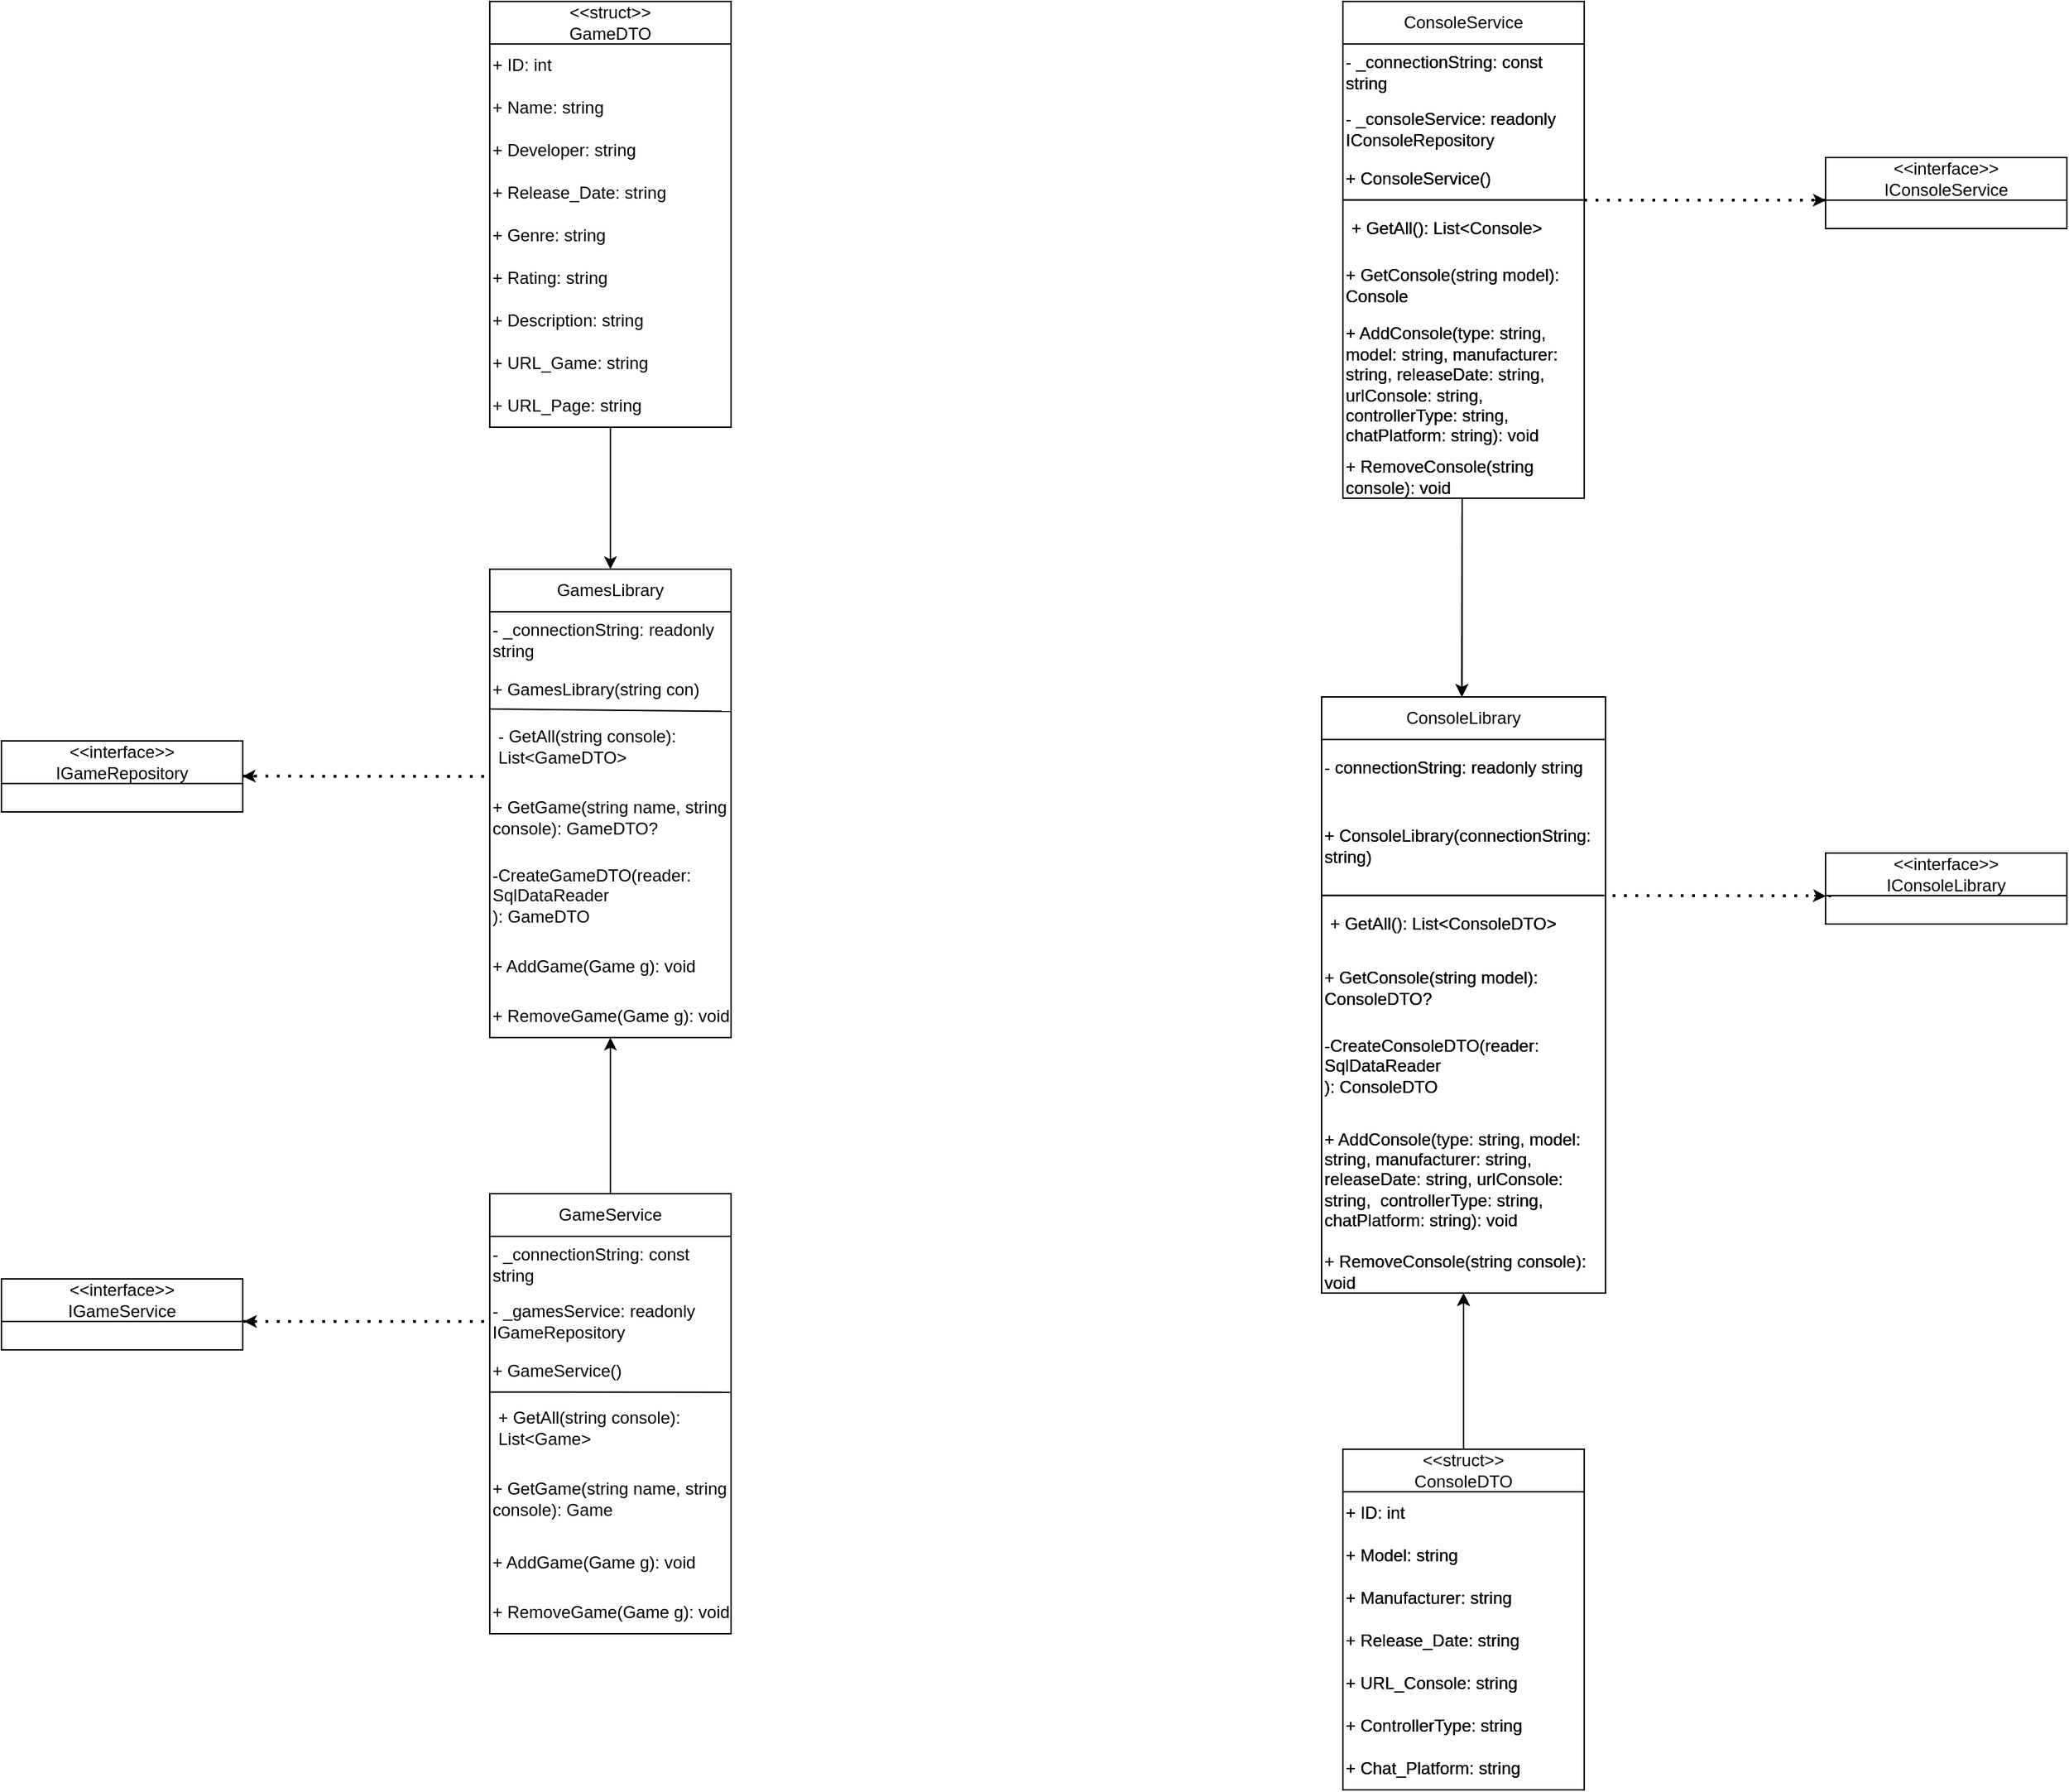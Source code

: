 <mxfile version="21.1.4" type="device">
  <diagram id="C5RBs43oDa-KdzZeNtuy" name="Page-1">
    <mxGraphModel dx="4093" dy="2701" grid="1" gridSize="10" guides="1" tooltips="1" connect="1" arrows="1" fold="1" page="1" pageScale="1" pageWidth="827" pageHeight="1169" math="0" shadow="0">
      <root>
        <mxCell id="WIyWlLk6GJQsqaUBKTNV-0" />
        <mxCell id="WIyWlLk6GJQsqaUBKTNV-1" parent="WIyWlLk6GJQsqaUBKTNV-0" />
        <mxCell id="LSPWSXQBOcd98Ju-pocV-0" value="GameService" style="swimlane;fontStyle=0;childLayout=stackLayout;horizontal=1;startSize=30;horizontalStack=0;resizeParent=1;resizeParentMax=0;resizeLast=0;collapsible=1;marginBottom=0;whiteSpace=wrap;html=1;" vertex="1" parent="WIyWlLk6GJQsqaUBKTNV-1">
          <mxGeometry x="-336" y="20" width="170" height="310" as="geometry" />
        </mxCell>
        <mxCell id="LSPWSXQBOcd98Ju-pocV-1" value="- _connectionString: const string" style="text;html=1;strokeColor=none;fillColor=none;align=left;verticalAlign=middle;whiteSpace=wrap;rounded=0;" vertex="1" parent="LSPWSXQBOcd98Ju-pocV-0">
          <mxGeometry y="30" width="170" height="40" as="geometry" />
        </mxCell>
        <mxCell id="LSPWSXQBOcd98Ju-pocV-2" value="- _gamesService: readonly IGameRepository" style="text;html=1;strokeColor=none;fillColor=none;align=left;verticalAlign=middle;whiteSpace=wrap;rounded=0;" vertex="1" parent="LSPWSXQBOcd98Ju-pocV-0">
          <mxGeometry y="70" width="170" height="40" as="geometry" />
        </mxCell>
        <mxCell id="LSPWSXQBOcd98Ju-pocV-3" value="+ GameService()" style="text;html=1;strokeColor=none;fillColor=none;align=left;verticalAlign=middle;whiteSpace=wrap;rounded=0;" vertex="1" parent="LSPWSXQBOcd98Ju-pocV-0">
          <mxGeometry y="110" width="170" height="30" as="geometry" />
        </mxCell>
        <mxCell id="LSPWSXQBOcd98Ju-pocV-4" value="" style="endArrow=none;html=1;rounded=0;entryX=0.996;entryY=-0.003;entryDx=0;entryDy=0;entryPerimeter=0;exitX=0.001;exitY=-0.004;exitDx=0;exitDy=0;exitPerimeter=0;" edge="1" parent="LSPWSXQBOcd98Ju-pocV-0" source="LSPWSXQBOcd98Ju-pocV-5" target="LSPWSXQBOcd98Ju-pocV-5">
          <mxGeometry width="50" height="50" relative="1" as="geometry">
            <mxPoint x="-4" y="190" as="sourcePoint" />
            <mxPoint x="46" y="140" as="targetPoint" />
          </mxGeometry>
        </mxCell>
        <mxCell id="LSPWSXQBOcd98Ju-pocV-5" value="+ GetAll(string console): List&amp;lt;Game&amp;gt;" style="text;strokeColor=none;fillColor=none;align=left;verticalAlign=middle;spacingLeft=4;spacingRight=4;overflow=hidden;points=[[0,0.5],[1,0.5]];portConstraint=eastwest;rotatable=0;whiteSpace=wrap;html=1;" vertex="1" parent="LSPWSXQBOcd98Ju-pocV-0">
          <mxGeometry y="140" width="170" height="50" as="geometry" />
        </mxCell>
        <mxCell id="LSPWSXQBOcd98Ju-pocV-6" value="+ GetGame(string name, string console): Game" style="text;html=1;strokeColor=none;fillColor=none;align=left;verticalAlign=middle;whiteSpace=wrap;rounded=0;" vertex="1" parent="LSPWSXQBOcd98Ju-pocV-0">
          <mxGeometry y="190" width="170" height="50" as="geometry" />
        </mxCell>
        <mxCell id="LSPWSXQBOcd98Ju-pocV-7" value="+ AddGame(Game g): void" style="text;html=1;strokeColor=none;fillColor=none;align=left;verticalAlign=middle;whiteSpace=wrap;rounded=0;" vertex="1" parent="LSPWSXQBOcd98Ju-pocV-0">
          <mxGeometry y="240" width="170" height="40" as="geometry" />
        </mxCell>
        <mxCell id="LSPWSXQBOcd98Ju-pocV-8" value="+ RemoveGame(Game g): void" style="text;html=1;strokeColor=none;fillColor=none;align=left;verticalAlign=middle;whiteSpace=wrap;rounded=0;" vertex="1" parent="LSPWSXQBOcd98Ju-pocV-0">
          <mxGeometry y="280" width="170" height="30" as="geometry" />
        </mxCell>
        <mxCell id="LSPWSXQBOcd98Ju-pocV-9" value="" style="endArrow=none;dashed=1;html=1;dashPattern=1 3;strokeWidth=2;rounded=0;" edge="1" parent="WIyWlLk6GJQsqaUBKTNV-1">
          <mxGeometry width="50" height="50" relative="1" as="geometry">
            <mxPoint x="-510" y="110" as="sourcePoint" />
            <mxPoint x="-340" y="110" as="targetPoint" />
          </mxGeometry>
        </mxCell>
        <mxCell id="LSPWSXQBOcd98Ju-pocV-10" value="&amp;lt;&amp;lt;interface&amp;gt;&amp;gt;&lt;br&gt;IGameService" style="swimlane;fontStyle=0;childLayout=stackLayout;horizontal=1;startSize=30;horizontalStack=0;resizeParent=1;resizeParentMax=0;resizeLast=0;collapsible=1;marginBottom=0;whiteSpace=wrap;html=1;" vertex="1" parent="WIyWlLk6GJQsqaUBKTNV-1">
          <mxGeometry x="-680" y="80" width="170" height="50" as="geometry" />
        </mxCell>
        <mxCell id="LSPWSXQBOcd98Ju-pocV-11" value="" style="endArrow=classic;html=1;rounded=0;entryX=1.005;entryY=0.6;entryDx=0;entryDy=0;entryPerimeter=0;" edge="1" parent="WIyWlLk6GJQsqaUBKTNV-1" target="LSPWSXQBOcd98Ju-pocV-10">
          <mxGeometry width="50" height="50" relative="1" as="geometry">
            <mxPoint x="-500" y="110" as="sourcePoint" />
            <mxPoint x="-430" y="110" as="targetPoint" />
          </mxGeometry>
        </mxCell>
        <mxCell id="LSPWSXQBOcd98Ju-pocV-12" value="GamesLibrary" style="swimlane;fontStyle=0;childLayout=stackLayout;horizontal=1;startSize=30;horizontalStack=0;resizeParent=1;resizeParentMax=0;resizeLast=0;collapsible=1;marginBottom=0;whiteSpace=wrap;html=1;" vertex="1" parent="WIyWlLk6GJQsqaUBKTNV-1">
          <mxGeometry x="-336" y="-420" width="170" height="330" as="geometry" />
        </mxCell>
        <mxCell id="LSPWSXQBOcd98Ju-pocV-13" value="- _connectionString: readonly string" style="text;html=1;strokeColor=none;fillColor=none;align=left;verticalAlign=middle;whiteSpace=wrap;rounded=0;" vertex="1" parent="LSPWSXQBOcd98Ju-pocV-12">
          <mxGeometry y="30" width="170" height="40" as="geometry" />
        </mxCell>
        <mxCell id="LSPWSXQBOcd98Ju-pocV-14" value="+ GamesLibrary(string con)" style="text;html=1;strokeColor=none;fillColor=none;align=left;verticalAlign=middle;whiteSpace=wrap;rounded=0;" vertex="1" parent="LSPWSXQBOcd98Ju-pocV-12">
          <mxGeometry y="70" width="170" height="30" as="geometry" />
        </mxCell>
        <mxCell id="LSPWSXQBOcd98Ju-pocV-15" value="- GetAll(string console): List&amp;lt;GameDTO&amp;gt;" style="text;strokeColor=none;fillColor=none;align=left;verticalAlign=middle;spacingLeft=4;spacingRight=4;overflow=hidden;points=[[0,0.5],[1,0.5]];portConstraint=eastwest;rotatable=0;whiteSpace=wrap;html=1;" vertex="1" parent="LSPWSXQBOcd98Ju-pocV-12">
          <mxGeometry y="100" width="170" height="50" as="geometry" />
        </mxCell>
        <mxCell id="LSPWSXQBOcd98Ju-pocV-16" value="+ GetGame(string name, string console): GameDTO?" style="text;html=1;strokeColor=none;fillColor=none;align=left;verticalAlign=middle;whiteSpace=wrap;rounded=0;" vertex="1" parent="LSPWSXQBOcd98Ju-pocV-12">
          <mxGeometry y="150" width="170" height="50" as="geometry" />
        </mxCell>
        <mxCell id="LSPWSXQBOcd98Ju-pocV-17" value="-CreateGameDTO(reader: SqlDataReader&lt;br&gt;): GameDTO" style="text;html=1;strokeColor=none;fillColor=none;align=left;verticalAlign=middle;whiteSpace=wrap;rounded=0;" vertex="1" parent="LSPWSXQBOcd98Ju-pocV-12">
          <mxGeometry y="200" width="170" height="60" as="geometry" />
        </mxCell>
        <mxCell id="LSPWSXQBOcd98Ju-pocV-18" value="+ AddGame(Game g): void" style="text;html=1;strokeColor=none;fillColor=none;align=left;verticalAlign=middle;whiteSpace=wrap;rounded=0;" vertex="1" parent="LSPWSXQBOcd98Ju-pocV-12">
          <mxGeometry y="260" width="170" height="40" as="geometry" />
        </mxCell>
        <mxCell id="LSPWSXQBOcd98Ju-pocV-19" value="+ RemoveGame(Game g): void" style="text;html=1;strokeColor=none;fillColor=none;align=left;verticalAlign=middle;whiteSpace=wrap;rounded=0;" vertex="1" parent="LSPWSXQBOcd98Ju-pocV-12">
          <mxGeometry y="300" width="170" height="30" as="geometry" />
        </mxCell>
        <mxCell id="LSPWSXQBOcd98Ju-pocV-20" value="" style="endArrow=none;html=1;rounded=0;exitX=-0.002;exitY=-0.03;exitDx=0;exitDy=0;exitPerimeter=0;entryX=1.003;entryY=0.003;entryDx=0;entryDy=0;entryPerimeter=0;" edge="1" parent="LSPWSXQBOcd98Ju-pocV-12" source="LSPWSXQBOcd98Ju-pocV-15" target="LSPWSXQBOcd98Ju-pocV-15">
          <mxGeometry width="50" height="50" relative="1" as="geometry">
            <mxPoint x="-54" y="401" as="sourcePoint" />
            <mxPoint x="-4" y="351" as="targetPoint" />
          </mxGeometry>
        </mxCell>
        <mxCell id="LSPWSXQBOcd98Ju-pocV-21" value="" style="endArrow=classic;html=1;rounded=0;exitX=0.5;exitY=0;exitDx=0;exitDy=0;entryX=0.5;entryY=1;entryDx=0;entryDy=0;" edge="1" parent="WIyWlLk6GJQsqaUBKTNV-1" source="LSPWSXQBOcd98Ju-pocV-0" target="LSPWSXQBOcd98Ju-pocV-19">
          <mxGeometry width="50" height="50" relative="1" as="geometry">
            <mxPoint x="-190" y="40" as="sourcePoint" />
            <mxPoint x="-140" y="-10" as="targetPoint" />
          </mxGeometry>
        </mxCell>
        <mxCell id="LSPWSXQBOcd98Ju-pocV-22" value="&amp;lt;&amp;lt;interface&amp;gt;&amp;gt;&lt;br&gt;IGameRepository" style="swimlane;fontStyle=0;childLayout=stackLayout;horizontal=1;startSize=30;horizontalStack=0;resizeParent=1;resizeParentMax=0;resizeLast=0;collapsible=1;marginBottom=0;whiteSpace=wrap;html=1;" vertex="1" parent="WIyWlLk6GJQsqaUBKTNV-1">
          <mxGeometry x="-680" y="-299" width="170" height="50" as="geometry" />
        </mxCell>
        <mxCell id="LSPWSXQBOcd98Ju-pocV-23" value="" style="endArrow=none;dashed=1;html=1;dashPattern=1 3;strokeWidth=2;rounded=0;" edge="1" parent="WIyWlLk6GJQsqaUBKTNV-1">
          <mxGeometry width="50" height="50" relative="1" as="geometry">
            <mxPoint x="-510" y="-274.24" as="sourcePoint" />
            <mxPoint x="-340" y="-274" as="targetPoint" />
          </mxGeometry>
        </mxCell>
        <mxCell id="LSPWSXQBOcd98Ju-pocV-24" value="" style="endArrow=classic;html=1;rounded=0;entryX=1;entryY=0.5;entryDx=0;entryDy=0;" edge="1" parent="WIyWlLk6GJQsqaUBKTNV-1" target="LSPWSXQBOcd98Ju-pocV-22">
          <mxGeometry width="50" height="50" relative="1" as="geometry">
            <mxPoint x="-500" y="-274.24" as="sourcePoint" />
            <mxPoint x="-509" y="-274.24" as="targetPoint" />
          </mxGeometry>
        </mxCell>
        <mxCell id="LSPWSXQBOcd98Ju-pocV-25" value="" style="endArrow=classic;html=1;rounded=0;entryX=0.5;entryY=0;entryDx=0;entryDy=0;exitX=0.5;exitY=1;exitDx=0;exitDy=0;" edge="1" parent="WIyWlLk6GJQsqaUBKTNV-1" source="LSPWSXQBOcd98Ju-pocV-35" target="LSPWSXQBOcd98Ju-pocV-12">
          <mxGeometry width="50" height="50" relative="1" as="geometry">
            <mxPoint x="-251" y="-520" as="sourcePoint" />
            <mxPoint x="-360" y="-440" as="targetPoint" />
          </mxGeometry>
        </mxCell>
        <mxCell id="LSPWSXQBOcd98Ju-pocV-26" value="&amp;lt;&amp;lt;struct&amp;gt;&amp;gt;&lt;br&gt;GameDTO" style="swimlane;fontStyle=0;childLayout=stackLayout;horizontal=1;startSize=30;horizontalStack=0;resizeParent=1;resizeParentMax=0;resizeLast=0;collapsible=1;marginBottom=0;whiteSpace=wrap;html=1;" vertex="1" parent="WIyWlLk6GJQsqaUBKTNV-1">
          <mxGeometry x="-336" y="-820" width="170" height="300" as="geometry" />
        </mxCell>
        <mxCell id="LSPWSXQBOcd98Ju-pocV-27" value="+ ID: int" style="text;html=1;strokeColor=none;fillColor=none;align=left;verticalAlign=middle;whiteSpace=wrap;rounded=0;" vertex="1" parent="LSPWSXQBOcd98Ju-pocV-26">
          <mxGeometry y="30" width="170" height="30" as="geometry" />
        </mxCell>
        <mxCell id="LSPWSXQBOcd98Ju-pocV-28" value="+ Name: string" style="text;html=1;strokeColor=none;fillColor=none;align=left;verticalAlign=middle;whiteSpace=wrap;rounded=0;" vertex="1" parent="LSPWSXQBOcd98Ju-pocV-26">
          <mxGeometry y="60" width="170" height="30" as="geometry" />
        </mxCell>
        <mxCell id="LSPWSXQBOcd98Ju-pocV-29" value="+ Developer: string" style="text;html=1;strokeColor=none;fillColor=none;align=left;verticalAlign=middle;whiteSpace=wrap;rounded=0;" vertex="1" parent="LSPWSXQBOcd98Ju-pocV-26">
          <mxGeometry y="90" width="170" height="30" as="geometry" />
        </mxCell>
        <mxCell id="LSPWSXQBOcd98Ju-pocV-30" value="+ Release_Date: string" style="text;html=1;strokeColor=none;fillColor=none;align=left;verticalAlign=middle;whiteSpace=wrap;rounded=0;" vertex="1" parent="LSPWSXQBOcd98Ju-pocV-26">
          <mxGeometry y="120" width="170" height="30" as="geometry" />
        </mxCell>
        <mxCell id="LSPWSXQBOcd98Ju-pocV-31" value="+ Genre: string" style="text;html=1;strokeColor=none;fillColor=none;align=left;verticalAlign=middle;whiteSpace=wrap;rounded=0;" vertex="1" parent="LSPWSXQBOcd98Ju-pocV-26">
          <mxGeometry y="150" width="170" height="30" as="geometry" />
        </mxCell>
        <mxCell id="LSPWSXQBOcd98Ju-pocV-32" value="+ Rating: string" style="text;html=1;strokeColor=none;fillColor=none;align=left;verticalAlign=middle;whiteSpace=wrap;rounded=0;" vertex="1" parent="LSPWSXQBOcd98Ju-pocV-26">
          <mxGeometry y="180" width="170" height="30" as="geometry" />
        </mxCell>
        <mxCell id="LSPWSXQBOcd98Ju-pocV-33" value="+ Description: string" style="text;html=1;strokeColor=none;fillColor=none;align=left;verticalAlign=middle;whiteSpace=wrap;rounded=0;" vertex="1" parent="LSPWSXQBOcd98Ju-pocV-26">
          <mxGeometry y="210" width="170" height="30" as="geometry" />
        </mxCell>
        <mxCell id="LSPWSXQBOcd98Ju-pocV-34" value="+ URL_Game: string" style="text;html=1;strokeColor=none;fillColor=none;align=left;verticalAlign=middle;whiteSpace=wrap;rounded=0;" vertex="1" parent="LSPWSXQBOcd98Ju-pocV-26">
          <mxGeometry y="240" width="170" height="30" as="geometry" />
        </mxCell>
        <mxCell id="LSPWSXQBOcd98Ju-pocV-35" value="+ URL_Page: string" style="text;html=1;strokeColor=none;fillColor=none;align=left;verticalAlign=middle;whiteSpace=wrap;rounded=0;" vertex="1" parent="LSPWSXQBOcd98Ju-pocV-26">
          <mxGeometry y="270" width="170" height="30" as="geometry" />
        </mxCell>
        <mxCell id="LSPWSXQBOcd98Ju-pocV-39" value="ConsoleService" style="swimlane;fontStyle=0;childLayout=stackLayout;horizontal=1;startSize=30;horizontalStack=0;resizeParent=1;resizeParentMax=0;resizeLast=0;collapsible=1;marginBottom=0;whiteSpace=wrap;html=1;" vertex="1" parent="WIyWlLk6GJQsqaUBKTNV-1">
          <mxGeometry x="265" y="-820" width="170" height="350" as="geometry" />
        </mxCell>
        <mxCell id="LSPWSXQBOcd98Ju-pocV-40" value="- _connectionString: const string" style="text;html=1;strokeColor=none;fillColor=none;align=left;verticalAlign=middle;whiteSpace=wrap;rounded=0;" vertex="1" parent="LSPWSXQBOcd98Ju-pocV-39">
          <mxGeometry y="30" width="170" height="40" as="geometry" />
        </mxCell>
        <mxCell id="LSPWSXQBOcd98Ju-pocV-41" value="- _consoleService: readonly IConsoleRepository" style="text;html=1;strokeColor=none;fillColor=none;align=left;verticalAlign=middle;whiteSpace=wrap;rounded=0;" vertex="1" parent="LSPWSXQBOcd98Ju-pocV-39">
          <mxGeometry y="70" width="170" height="40" as="geometry" />
        </mxCell>
        <mxCell id="LSPWSXQBOcd98Ju-pocV-42" value="+ ConsoleService()" style="text;html=1;strokeColor=none;fillColor=none;align=left;verticalAlign=middle;whiteSpace=wrap;rounded=0;" vertex="1" parent="LSPWSXQBOcd98Ju-pocV-39">
          <mxGeometry y="110" width="170" height="30" as="geometry" />
        </mxCell>
        <mxCell id="LSPWSXQBOcd98Ju-pocV-43" value="" style="endArrow=none;html=1;rounded=0;entryX=0.996;entryY=-0.003;entryDx=0;entryDy=0;entryPerimeter=0;exitX=0.001;exitY=-0.004;exitDx=0;exitDy=0;exitPerimeter=0;" edge="1" parent="LSPWSXQBOcd98Ju-pocV-39" source="LSPWSXQBOcd98Ju-pocV-44" target="LSPWSXQBOcd98Ju-pocV-44">
          <mxGeometry width="50" height="50" relative="1" as="geometry">
            <mxPoint x="-4" y="190" as="sourcePoint" />
            <mxPoint x="46" y="140" as="targetPoint" />
          </mxGeometry>
        </mxCell>
        <mxCell id="LSPWSXQBOcd98Ju-pocV-44" value="+ GetAll(): List&amp;lt;Console&amp;gt;" style="text;strokeColor=none;fillColor=none;align=left;verticalAlign=middle;spacingLeft=4;spacingRight=4;overflow=hidden;points=[[0,0.5],[1,0.5]];portConstraint=eastwest;rotatable=0;whiteSpace=wrap;html=1;" vertex="1" parent="LSPWSXQBOcd98Ju-pocV-39">
          <mxGeometry y="140" width="170" height="40" as="geometry" />
        </mxCell>
        <mxCell id="LSPWSXQBOcd98Ju-pocV-45" value="+ GetConsole(string model): Console" style="text;html=1;strokeColor=none;fillColor=none;align=left;verticalAlign=middle;whiteSpace=wrap;rounded=0;" vertex="1" parent="LSPWSXQBOcd98Ju-pocV-39">
          <mxGeometry y="180" width="170" height="40" as="geometry" />
        </mxCell>
        <mxCell id="LSPWSXQBOcd98Ju-pocV-46" value="+ AddConsole(type: string, model: string, manufacturer: string, releaseDate: string, urlConsole: string,&amp;nbsp; controllerType: string, chatPlatform: string): void" style="text;html=1;strokeColor=none;fillColor=none;align=left;verticalAlign=middle;whiteSpace=wrap;rounded=0;" vertex="1" parent="LSPWSXQBOcd98Ju-pocV-39">
          <mxGeometry y="220" width="170" height="100" as="geometry" />
        </mxCell>
        <mxCell id="LSPWSXQBOcd98Ju-pocV-47" value="+ RemoveConsole(string console): void" style="text;html=1;strokeColor=none;fillColor=none;align=left;verticalAlign=middle;whiteSpace=wrap;rounded=0;" vertex="1" parent="LSPWSXQBOcd98Ju-pocV-39">
          <mxGeometry y="320" width="170" height="30" as="geometry" />
        </mxCell>
        <mxCell id="LSPWSXQBOcd98Ju-pocV-51" value="ConsoleLibrary" style="swimlane;fontStyle=0;childLayout=stackLayout;horizontal=1;startSize=30;horizontalStack=0;resizeParent=1;resizeParentMax=0;resizeLast=0;collapsible=1;marginBottom=0;whiteSpace=wrap;html=1;" vertex="1" parent="WIyWlLk6GJQsqaUBKTNV-1">
          <mxGeometry x="250" y="-330" width="200" height="420" as="geometry" />
        </mxCell>
        <mxCell id="LSPWSXQBOcd98Ju-pocV-52" value="- connectionString: readonly string" style="text;html=1;strokeColor=none;fillColor=none;align=left;verticalAlign=middle;whiteSpace=wrap;rounded=0;" vertex="1" parent="LSPWSXQBOcd98Ju-pocV-51">
          <mxGeometry y="30" width="200" height="40" as="geometry" />
        </mxCell>
        <mxCell id="LSPWSXQBOcd98Ju-pocV-53" value="" style="endArrow=none;html=1;rounded=0;entryX=0.996;entryY=-0.003;entryDx=0;entryDy=0;entryPerimeter=0;exitX=0.001;exitY=-0.004;exitDx=0;exitDy=0;exitPerimeter=0;" edge="1" parent="LSPWSXQBOcd98Ju-pocV-51" source="LSPWSXQBOcd98Ju-pocV-55" target="LSPWSXQBOcd98Ju-pocV-55">
          <mxGeometry width="50" height="50" relative="1" as="geometry">
            <mxPoint x="-4" y="190" as="sourcePoint" />
            <mxPoint x="46" y="140" as="targetPoint" />
          </mxGeometry>
        </mxCell>
        <mxCell id="LSPWSXQBOcd98Ju-pocV-54" value="+ ConsoleLibrary(connectionString: string)" style="text;html=1;strokeColor=none;fillColor=none;align=left;verticalAlign=middle;whiteSpace=wrap;rounded=0;" vertex="1" parent="LSPWSXQBOcd98Ju-pocV-51">
          <mxGeometry y="70" width="200" height="70" as="geometry" />
        </mxCell>
        <mxCell id="LSPWSXQBOcd98Ju-pocV-55" value="+ GetAll(): List&amp;lt;ConsoleDTO&amp;gt;" style="text;strokeColor=none;fillColor=none;align=left;verticalAlign=middle;spacingLeft=4;spacingRight=4;overflow=hidden;points=[[0,0.5],[1,0.5]];portConstraint=eastwest;rotatable=0;whiteSpace=wrap;html=1;" vertex="1" parent="LSPWSXQBOcd98Ju-pocV-51">
          <mxGeometry y="140" width="200" height="40" as="geometry" />
        </mxCell>
        <mxCell id="LSPWSXQBOcd98Ju-pocV-56" value="+ GetConsole(string model): ConsoleDTO?" style="text;html=1;strokeColor=none;fillColor=none;align=left;verticalAlign=middle;whiteSpace=wrap;rounded=0;" vertex="1" parent="LSPWSXQBOcd98Ju-pocV-51">
          <mxGeometry y="180" width="200" height="50" as="geometry" />
        </mxCell>
        <mxCell id="LSPWSXQBOcd98Ju-pocV-57" value="-CreateConsoleDTO(reader: SqlDataReader&lt;br&gt;): ConsoleDTO" style="text;html=1;strokeColor=none;fillColor=none;align=left;verticalAlign=middle;whiteSpace=wrap;rounded=0;" vertex="1" parent="LSPWSXQBOcd98Ju-pocV-51">
          <mxGeometry y="230" width="200" height="60" as="geometry" />
        </mxCell>
        <mxCell id="LSPWSXQBOcd98Ju-pocV-58" value="+ AddConsole(type: string, model: string, manufacturer: string, releaseDate: string, urlConsole: string,&amp;nbsp; controllerType: string, chatPlatform: string): void" style="text;html=1;strokeColor=none;fillColor=none;align=left;verticalAlign=middle;whiteSpace=wrap;rounded=0;" vertex="1" parent="LSPWSXQBOcd98Ju-pocV-51">
          <mxGeometry y="290" width="200" height="100" as="geometry" />
        </mxCell>
        <mxCell id="LSPWSXQBOcd98Ju-pocV-59" value="+ RemoveConsole(string console): void" style="text;html=1;strokeColor=none;fillColor=none;align=left;verticalAlign=middle;whiteSpace=wrap;rounded=0;" vertex="1" parent="LSPWSXQBOcd98Ju-pocV-51">
          <mxGeometry y="390" width="200" height="30" as="geometry" />
        </mxCell>
        <mxCell id="LSPWSXQBOcd98Ju-pocV-60" value="" style="endArrow=classic;html=1;rounded=0;entryX=0.494;entryY=0;entryDx=0;entryDy=0;entryPerimeter=0;" edge="1" parent="WIyWlLk6GJQsqaUBKTNV-1" target="LSPWSXQBOcd98Ju-pocV-51">
          <mxGeometry width="50" height="50" relative="1" as="geometry">
            <mxPoint x="349" y="-470" as="sourcePoint" />
            <mxPoint x="349" y="-362" as="targetPoint" />
          </mxGeometry>
        </mxCell>
        <mxCell id="LSPWSXQBOcd98Ju-pocV-61" value="&amp;lt;&amp;lt;struct&amp;gt;&amp;gt;&lt;br&gt;ConsoleDTO" style="swimlane;fontStyle=0;childLayout=stackLayout;horizontal=1;startSize=30;horizontalStack=0;resizeParent=1;resizeParentMax=0;resizeLast=0;collapsible=1;marginBottom=0;whiteSpace=wrap;html=1;" vertex="1" parent="WIyWlLk6GJQsqaUBKTNV-1">
          <mxGeometry x="265" y="200" width="170" height="240" as="geometry" />
        </mxCell>
        <mxCell id="LSPWSXQBOcd98Ju-pocV-62" value="+ ID: int" style="text;html=1;strokeColor=none;fillColor=none;align=left;verticalAlign=middle;whiteSpace=wrap;rounded=0;" vertex="1" parent="LSPWSXQBOcd98Ju-pocV-61">
          <mxGeometry y="30" width="170" height="30" as="geometry" />
        </mxCell>
        <mxCell id="LSPWSXQBOcd98Ju-pocV-63" value="+ Model: string" style="text;html=1;strokeColor=none;fillColor=none;align=left;verticalAlign=middle;whiteSpace=wrap;rounded=0;" vertex="1" parent="LSPWSXQBOcd98Ju-pocV-61">
          <mxGeometry y="60" width="170" height="30" as="geometry" />
        </mxCell>
        <mxCell id="LSPWSXQBOcd98Ju-pocV-64" value="+ Manufacturer: string" style="text;html=1;strokeColor=none;fillColor=none;align=left;verticalAlign=middle;whiteSpace=wrap;rounded=0;" vertex="1" parent="LSPWSXQBOcd98Ju-pocV-61">
          <mxGeometry y="90" width="170" height="30" as="geometry" />
        </mxCell>
        <mxCell id="LSPWSXQBOcd98Ju-pocV-65" value="+ Release_Date: string" style="text;html=1;strokeColor=none;fillColor=none;align=left;verticalAlign=middle;whiteSpace=wrap;rounded=0;" vertex="1" parent="LSPWSXQBOcd98Ju-pocV-61">
          <mxGeometry y="120" width="170" height="30" as="geometry" />
        </mxCell>
        <mxCell id="LSPWSXQBOcd98Ju-pocV-66" value="+ URL_Console: string" style="text;html=1;strokeColor=none;fillColor=none;align=left;verticalAlign=middle;whiteSpace=wrap;rounded=0;" vertex="1" parent="LSPWSXQBOcd98Ju-pocV-61">
          <mxGeometry y="150" width="170" height="30" as="geometry" />
        </mxCell>
        <mxCell id="LSPWSXQBOcd98Ju-pocV-67" value="+ ControllerType: string" style="text;html=1;strokeColor=none;fillColor=none;align=left;verticalAlign=middle;whiteSpace=wrap;rounded=0;" vertex="1" parent="LSPWSXQBOcd98Ju-pocV-61">
          <mxGeometry y="180" width="170" height="30" as="geometry" />
        </mxCell>
        <mxCell id="LSPWSXQBOcd98Ju-pocV-68" value="+ Chat_Platform: string" style="text;html=1;strokeColor=none;fillColor=none;align=left;verticalAlign=middle;whiteSpace=wrap;rounded=0;" vertex="1" parent="LSPWSXQBOcd98Ju-pocV-61">
          <mxGeometry y="210" width="170" height="30" as="geometry" />
        </mxCell>
        <mxCell id="LSPWSXQBOcd98Ju-pocV-69" value="" style="endArrow=classic;html=1;rounded=0;exitX=0.5;exitY=0;exitDx=0;exitDy=0;entryX=0.5;entryY=1;entryDx=0;entryDy=0;" edge="1" parent="WIyWlLk6GJQsqaUBKTNV-1" source="LSPWSXQBOcd98Ju-pocV-61" target="LSPWSXQBOcd98Ju-pocV-59">
          <mxGeometry width="50" height="50" relative="1" as="geometry">
            <mxPoint x="245" y="310" as="sourcePoint" />
            <mxPoint x="225" y="120" as="targetPoint" />
          </mxGeometry>
        </mxCell>
        <mxCell id="LSPWSXQBOcd98Ju-pocV-71" value="&amp;lt;&amp;lt;interface&amp;gt;&amp;gt;&lt;br&gt;IConsoleService" style="swimlane;fontStyle=0;childLayout=stackLayout;horizontal=1;startSize=30;horizontalStack=0;resizeParent=1;resizeParentMax=0;resizeLast=0;collapsible=1;marginBottom=0;whiteSpace=wrap;html=1;" vertex="1" parent="WIyWlLk6GJQsqaUBKTNV-1">
          <mxGeometry x="605" y="-710" width="170" height="50" as="geometry" />
        </mxCell>
        <mxCell id="LSPWSXQBOcd98Ju-pocV-73" value="ConsoleService" style="swimlane;fontStyle=0;childLayout=stackLayout;horizontal=1;startSize=30;horizontalStack=0;resizeParent=1;resizeParentMax=0;resizeLast=0;collapsible=1;marginBottom=0;whiteSpace=wrap;html=1;" vertex="1" parent="WIyWlLk6GJQsqaUBKTNV-1">
          <mxGeometry x="265" y="-820" width="170" height="350" as="geometry" />
        </mxCell>
        <mxCell id="LSPWSXQBOcd98Ju-pocV-74" value="- _connectionString: const string" style="text;html=1;strokeColor=none;fillColor=none;align=left;verticalAlign=middle;whiteSpace=wrap;rounded=0;" vertex="1" parent="LSPWSXQBOcd98Ju-pocV-73">
          <mxGeometry y="30" width="170" height="40" as="geometry" />
        </mxCell>
        <mxCell id="LSPWSXQBOcd98Ju-pocV-75" value="- _consoleService: readonly IConsoleRepository" style="text;html=1;strokeColor=none;fillColor=none;align=left;verticalAlign=middle;whiteSpace=wrap;rounded=0;" vertex="1" parent="LSPWSXQBOcd98Ju-pocV-73">
          <mxGeometry y="70" width="170" height="40" as="geometry" />
        </mxCell>
        <mxCell id="LSPWSXQBOcd98Ju-pocV-76" value="+ ConsoleService()" style="text;html=1;strokeColor=none;fillColor=none;align=left;verticalAlign=middle;whiteSpace=wrap;rounded=0;" vertex="1" parent="LSPWSXQBOcd98Ju-pocV-73">
          <mxGeometry y="110" width="170" height="30" as="geometry" />
        </mxCell>
        <mxCell id="LSPWSXQBOcd98Ju-pocV-77" value="" style="endArrow=none;html=1;rounded=0;entryX=0.996;entryY=-0.003;entryDx=0;entryDy=0;entryPerimeter=0;exitX=0.001;exitY=-0.004;exitDx=0;exitDy=0;exitPerimeter=0;" edge="1" parent="LSPWSXQBOcd98Ju-pocV-73" source="LSPWSXQBOcd98Ju-pocV-78" target="LSPWSXQBOcd98Ju-pocV-78">
          <mxGeometry width="50" height="50" relative="1" as="geometry">
            <mxPoint x="-4" y="190" as="sourcePoint" />
            <mxPoint x="46" y="140" as="targetPoint" />
          </mxGeometry>
        </mxCell>
        <mxCell id="LSPWSXQBOcd98Ju-pocV-78" value="+ GetAll(): List&amp;lt;Console&amp;gt;" style="text;strokeColor=none;fillColor=none;align=left;verticalAlign=middle;spacingLeft=4;spacingRight=4;overflow=hidden;points=[[0,0.5],[1,0.5]];portConstraint=eastwest;rotatable=0;whiteSpace=wrap;html=1;" vertex="1" parent="LSPWSXQBOcd98Ju-pocV-73">
          <mxGeometry y="140" width="170" height="40" as="geometry" />
        </mxCell>
        <mxCell id="LSPWSXQBOcd98Ju-pocV-79" value="+ GetConsole(string model): Console" style="text;html=1;strokeColor=none;fillColor=none;align=left;verticalAlign=middle;whiteSpace=wrap;rounded=0;" vertex="1" parent="LSPWSXQBOcd98Ju-pocV-73">
          <mxGeometry y="180" width="170" height="40" as="geometry" />
        </mxCell>
        <mxCell id="LSPWSXQBOcd98Ju-pocV-80" value="+ AddConsole(type: string, model: string, manufacturer: string, releaseDate: string, urlConsole: string,&amp;nbsp; controllerType: string, chatPlatform: string): void" style="text;html=1;strokeColor=none;fillColor=none;align=left;verticalAlign=middle;whiteSpace=wrap;rounded=0;" vertex="1" parent="LSPWSXQBOcd98Ju-pocV-73">
          <mxGeometry y="220" width="170" height="100" as="geometry" />
        </mxCell>
        <mxCell id="LSPWSXQBOcd98Ju-pocV-81" value="+ RemoveConsole(string console): void" style="text;html=1;strokeColor=none;fillColor=none;align=left;verticalAlign=middle;whiteSpace=wrap;rounded=0;" vertex="1" parent="LSPWSXQBOcd98Ju-pocV-73">
          <mxGeometry y="320" width="170" height="30" as="geometry" />
        </mxCell>
        <mxCell id="LSPWSXQBOcd98Ju-pocV-82" value="" style="endArrow=none;dashed=1;html=1;dashPattern=1 3;strokeWidth=2;rounded=0;entryX=0;entryY=0.003;entryDx=0;entryDy=0;entryPerimeter=0;" edge="1" parent="WIyWlLk6GJQsqaUBKTNV-1">
          <mxGeometry width="50" height="50" relative="1" as="geometry">
            <mxPoint x="455" y="-190" as="sourcePoint" />
            <mxPoint x="610" y="-189.88" as="targetPoint" />
          </mxGeometry>
        </mxCell>
        <mxCell id="LSPWSXQBOcd98Ju-pocV-83" value="&amp;lt;&amp;lt;interface&amp;gt;&amp;gt;&lt;br&gt;IConsoleLibrary" style="swimlane;fontStyle=0;childLayout=stackLayout;horizontal=1;startSize=30;horizontalStack=0;resizeParent=1;resizeParentMax=0;resizeLast=0;collapsible=1;marginBottom=0;whiteSpace=wrap;html=1;" vertex="1" parent="WIyWlLk6GJQsqaUBKTNV-1">
          <mxGeometry x="605" y="-220" width="170" height="50" as="geometry" />
        </mxCell>
        <mxCell id="LSPWSXQBOcd98Ju-pocV-85" value="ConsoleLibrary" style="swimlane;fontStyle=0;childLayout=stackLayout;horizontal=1;startSize=30;horizontalStack=0;resizeParent=1;resizeParentMax=0;resizeLast=0;collapsible=1;marginBottom=0;whiteSpace=wrap;html=1;" vertex="1" parent="WIyWlLk6GJQsqaUBKTNV-1">
          <mxGeometry x="250" y="-330" width="200" height="420" as="geometry" />
        </mxCell>
        <mxCell id="LSPWSXQBOcd98Ju-pocV-86" value="- connectionString: readonly string" style="text;html=1;strokeColor=none;fillColor=none;align=left;verticalAlign=middle;whiteSpace=wrap;rounded=0;" vertex="1" parent="LSPWSXQBOcd98Ju-pocV-85">
          <mxGeometry y="30" width="200" height="40" as="geometry" />
        </mxCell>
        <mxCell id="LSPWSXQBOcd98Ju-pocV-87" value="" style="endArrow=none;html=1;rounded=0;entryX=0.996;entryY=-0.003;entryDx=0;entryDy=0;entryPerimeter=0;exitX=0.001;exitY=-0.004;exitDx=0;exitDy=0;exitPerimeter=0;" edge="1" parent="LSPWSXQBOcd98Ju-pocV-85" source="LSPWSXQBOcd98Ju-pocV-89" target="LSPWSXQBOcd98Ju-pocV-89">
          <mxGeometry width="50" height="50" relative="1" as="geometry">
            <mxPoint x="-4" y="190" as="sourcePoint" />
            <mxPoint x="46" y="140" as="targetPoint" />
          </mxGeometry>
        </mxCell>
        <mxCell id="LSPWSXQBOcd98Ju-pocV-88" value="+ ConsoleLibrary(connectionString: string)" style="text;html=1;strokeColor=none;fillColor=none;align=left;verticalAlign=middle;whiteSpace=wrap;rounded=0;" vertex="1" parent="LSPWSXQBOcd98Ju-pocV-85">
          <mxGeometry y="70" width="200" height="70" as="geometry" />
        </mxCell>
        <mxCell id="LSPWSXQBOcd98Ju-pocV-89" value="+ GetAll(): List&amp;lt;ConsoleDTO&amp;gt;" style="text;strokeColor=none;fillColor=none;align=left;verticalAlign=middle;spacingLeft=4;spacingRight=4;overflow=hidden;points=[[0,0.5],[1,0.5]];portConstraint=eastwest;rotatable=0;whiteSpace=wrap;html=1;" vertex="1" parent="LSPWSXQBOcd98Ju-pocV-85">
          <mxGeometry y="140" width="200" height="40" as="geometry" />
        </mxCell>
        <mxCell id="LSPWSXQBOcd98Ju-pocV-90" value="+ GetConsole(string model): ConsoleDTO?" style="text;html=1;strokeColor=none;fillColor=none;align=left;verticalAlign=middle;whiteSpace=wrap;rounded=0;" vertex="1" parent="LSPWSXQBOcd98Ju-pocV-85">
          <mxGeometry y="180" width="200" height="50" as="geometry" />
        </mxCell>
        <mxCell id="LSPWSXQBOcd98Ju-pocV-91" value="-CreateConsoleDTO(reader: SqlDataReader&lt;br&gt;): ConsoleDTO" style="text;html=1;strokeColor=none;fillColor=none;align=left;verticalAlign=middle;whiteSpace=wrap;rounded=0;" vertex="1" parent="LSPWSXQBOcd98Ju-pocV-85">
          <mxGeometry y="230" width="200" height="60" as="geometry" />
        </mxCell>
        <mxCell id="LSPWSXQBOcd98Ju-pocV-92" value="+ AddConsole(type: string, model: string, manufacturer: string, releaseDate: string, urlConsole: string,&amp;nbsp; controllerType: string, chatPlatform: string): void" style="text;html=1;strokeColor=none;fillColor=none;align=left;verticalAlign=middle;whiteSpace=wrap;rounded=0;" vertex="1" parent="LSPWSXQBOcd98Ju-pocV-85">
          <mxGeometry y="290" width="200" height="100" as="geometry" />
        </mxCell>
        <mxCell id="LSPWSXQBOcd98Ju-pocV-93" value="+ RemoveConsole(string console): void" style="text;html=1;strokeColor=none;fillColor=none;align=left;verticalAlign=middle;whiteSpace=wrap;rounded=0;" vertex="1" parent="LSPWSXQBOcd98Ju-pocV-85">
          <mxGeometry y="390" width="200" height="30" as="geometry" />
        </mxCell>
        <mxCell id="LSPWSXQBOcd98Ju-pocV-94" value="" style="endArrow=classic;html=1;rounded=0;entryX=0.494;entryY=0;entryDx=0;entryDy=0;entryPerimeter=0;" edge="1" parent="WIyWlLk6GJQsqaUBKTNV-1" target="LSPWSXQBOcd98Ju-pocV-85">
          <mxGeometry width="50" height="50" relative="1" as="geometry">
            <mxPoint x="349" y="-470" as="sourcePoint" />
            <mxPoint x="349" y="-362" as="targetPoint" />
          </mxGeometry>
        </mxCell>
        <mxCell id="LSPWSXQBOcd98Ju-pocV-95" value="&amp;lt;&amp;lt;struct&amp;gt;&amp;gt;&lt;br&gt;ConsoleDTO" style="swimlane;fontStyle=0;childLayout=stackLayout;horizontal=1;startSize=30;horizontalStack=0;resizeParent=1;resizeParentMax=0;resizeLast=0;collapsible=1;marginBottom=0;whiteSpace=wrap;html=1;" vertex="1" parent="WIyWlLk6GJQsqaUBKTNV-1">
          <mxGeometry x="265" y="200" width="170" height="240" as="geometry" />
        </mxCell>
        <mxCell id="LSPWSXQBOcd98Ju-pocV-96" value="+ ID: int" style="text;html=1;strokeColor=none;fillColor=none;align=left;verticalAlign=middle;whiteSpace=wrap;rounded=0;" vertex="1" parent="LSPWSXQBOcd98Ju-pocV-95">
          <mxGeometry y="30" width="170" height="30" as="geometry" />
        </mxCell>
        <mxCell id="LSPWSXQBOcd98Ju-pocV-97" value="+ Model: string" style="text;html=1;strokeColor=none;fillColor=none;align=left;verticalAlign=middle;whiteSpace=wrap;rounded=0;" vertex="1" parent="LSPWSXQBOcd98Ju-pocV-95">
          <mxGeometry y="60" width="170" height="30" as="geometry" />
        </mxCell>
        <mxCell id="LSPWSXQBOcd98Ju-pocV-98" value="+ Manufacturer: string" style="text;html=1;strokeColor=none;fillColor=none;align=left;verticalAlign=middle;whiteSpace=wrap;rounded=0;" vertex="1" parent="LSPWSXQBOcd98Ju-pocV-95">
          <mxGeometry y="90" width="170" height="30" as="geometry" />
        </mxCell>
        <mxCell id="LSPWSXQBOcd98Ju-pocV-99" value="+ Release_Date: string" style="text;html=1;strokeColor=none;fillColor=none;align=left;verticalAlign=middle;whiteSpace=wrap;rounded=0;" vertex="1" parent="LSPWSXQBOcd98Ju-pocV-95">
          <mxGeometry y="120" width="170" height="30" as="geometry" />
        </mxCell>
        <mxCell id="LSPWSXQBOcd98Ju-pocV-100" value="+ URL_Console: string" style="text;html=1;strokeColor=none;fillColor=none;align=left;verticalAlign=middle;whiteSpace=wrap;rounded=0;" vertex="1" parent="LSPWSXQBOcd98Ju-pocV-95">
          <mxGeometry y="150" width="170" height="30" as="geometry" />
        </mxCell>
        <mxCell id="LSPWSXQBOcd98Ju-pocV-101" value="+ ControllerType: string" style="text;html=1;strokeColor=none;fillColor=none;align=left;verticalAlign=middle;whiteSpace=wrap;rounded=0;" vertex="1" parent="LSPWSXQBOcd98Ju-pocV-95">
          <mxGeometry y="180" width="170" height="30" as="geometry" />
        </mxCell>
        <mxCell id="LSPWSXQBOcd98Ju-pocV-102" value="+ Chat_Platform: string" style="text;html=1;strokeColor=none;fillColor=none;align=left;verticalAlign=middle;whiteSpace=wrap;rounded=0;" vertex="1" parent="LSPWSXQBOcd98Ju-pocV-95">
          <mxGeometry y="210" width="170" height="30" as="geometry" />
        </mxCell>
        <mxCell id="LSPWSXQBOcd98Ju-pocV-103" value="" style="endArrow=classic;html=1;rounded=0;exitX=0.5;exitY=0;exitDx=0;exitDy=0;entryX=0.5;entryY=1;entryDx=0;entryDy=0;" edge="1" parent="WIyWlLk6GJQsqaUBKTNV-1" source="LSPWSXQBOcd98Ju-pocV-95" target="LSPWSXQBOcd98Ju-pocV-93">
          <mxGeometry width="50" height="50" relative="1" as="geometry">
            <mxPoint x="245" y="310" as="sourcePoint" />
            <mxPoint x="225" y="120" as="targetPoint" />
          </mxGeometry>
        </mxCell>
        <mxCell id="LSPWSXQBOcd98Ju-pocV-106" value="" style="endArrow=none;dashed=1;html=1;dashPattern=1 3;strokeWidth=2;rounded=0;entryX=0;entryY=0.003;entryDx=0;entryDy=0;entryPerimeter=0;" edge="1" parent="WIyWlLk6GJQsqaUBKTNV-1">
          <mxGeometry width="50" height="50" relative="1" as="geometry">
            <mxPoint x="435" y="-680" as="sourcePoint" />
            <mxPoint x="605" y="-680" as="targetPoint" />
          </mxGeometry>
        </mxCell>
        <mxCell id="LSPWSXQBOcd98Ju-pocV-107" value="" style="endArrow=classic;html=1;rounded=0;entryX=0.001;entryY=0.603;entryDx=0;entryDy=0;entryPerimeter=0;" edge="1" parent="WIyWlLk6GJQsqaUBKTNV-1" target="LSPWSXQBOcd98Ju-pocV-71">
          <mxGeometry width="50" height="50" relative="1" as="geometry">
            <mxPoint x="595" y="-680" as="sourcePoint" />
            <mxPoint x="505" y="-670" as="targetPoint" />
          </mxGeometry>
        </mxCell>
        <mxCell id="LSPWSXQBOcd98Ju-pocV-108" value="" style="endArrow=classic;html=1;rounded=0;entryX=-0.01;entryY=0.588;entryDx=0;entryDy=0;entryPerimeter=0;" edge="1" parent="WIyWlLk6GJQsqaUBKTNV-1">
          <mxGeometry width="50" height="50" relative="1" as="geometry">
            <mxPoint x="597" y="-190" as="sourcePoint" />
            <mxPoint x="605.3" y="-189.6" as="targetPoint" />
          </mxGeometry>
        </mxCell>
      </root>
    </mxGraphModel>
  </diagram>
</mxfile>

